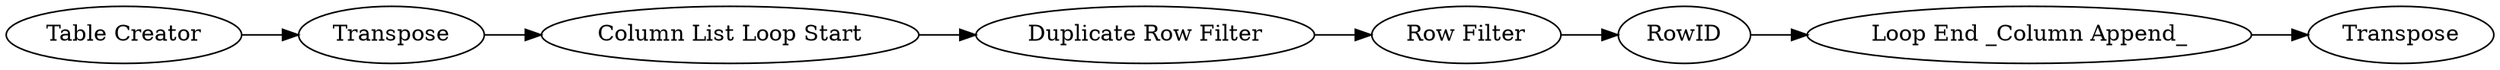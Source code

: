 digraph {
	5 -> 8
	8 -> 9
	3 -> 5
	1 -> 2
	2 -> 3
	6 -> 7
	9 -> 6
	5 [label="Duplicate Row Filter"]
	1 [label="Table Creator"]
	7 [label=Transpose]
	9 [label=RowID]
	8 [label="Row Filter"]
	6 [label="Loop End _Column Append_"]
	3 [label="Column List Loop Start"]
	2 [label=Transpose]
	rankdir=LR
}

